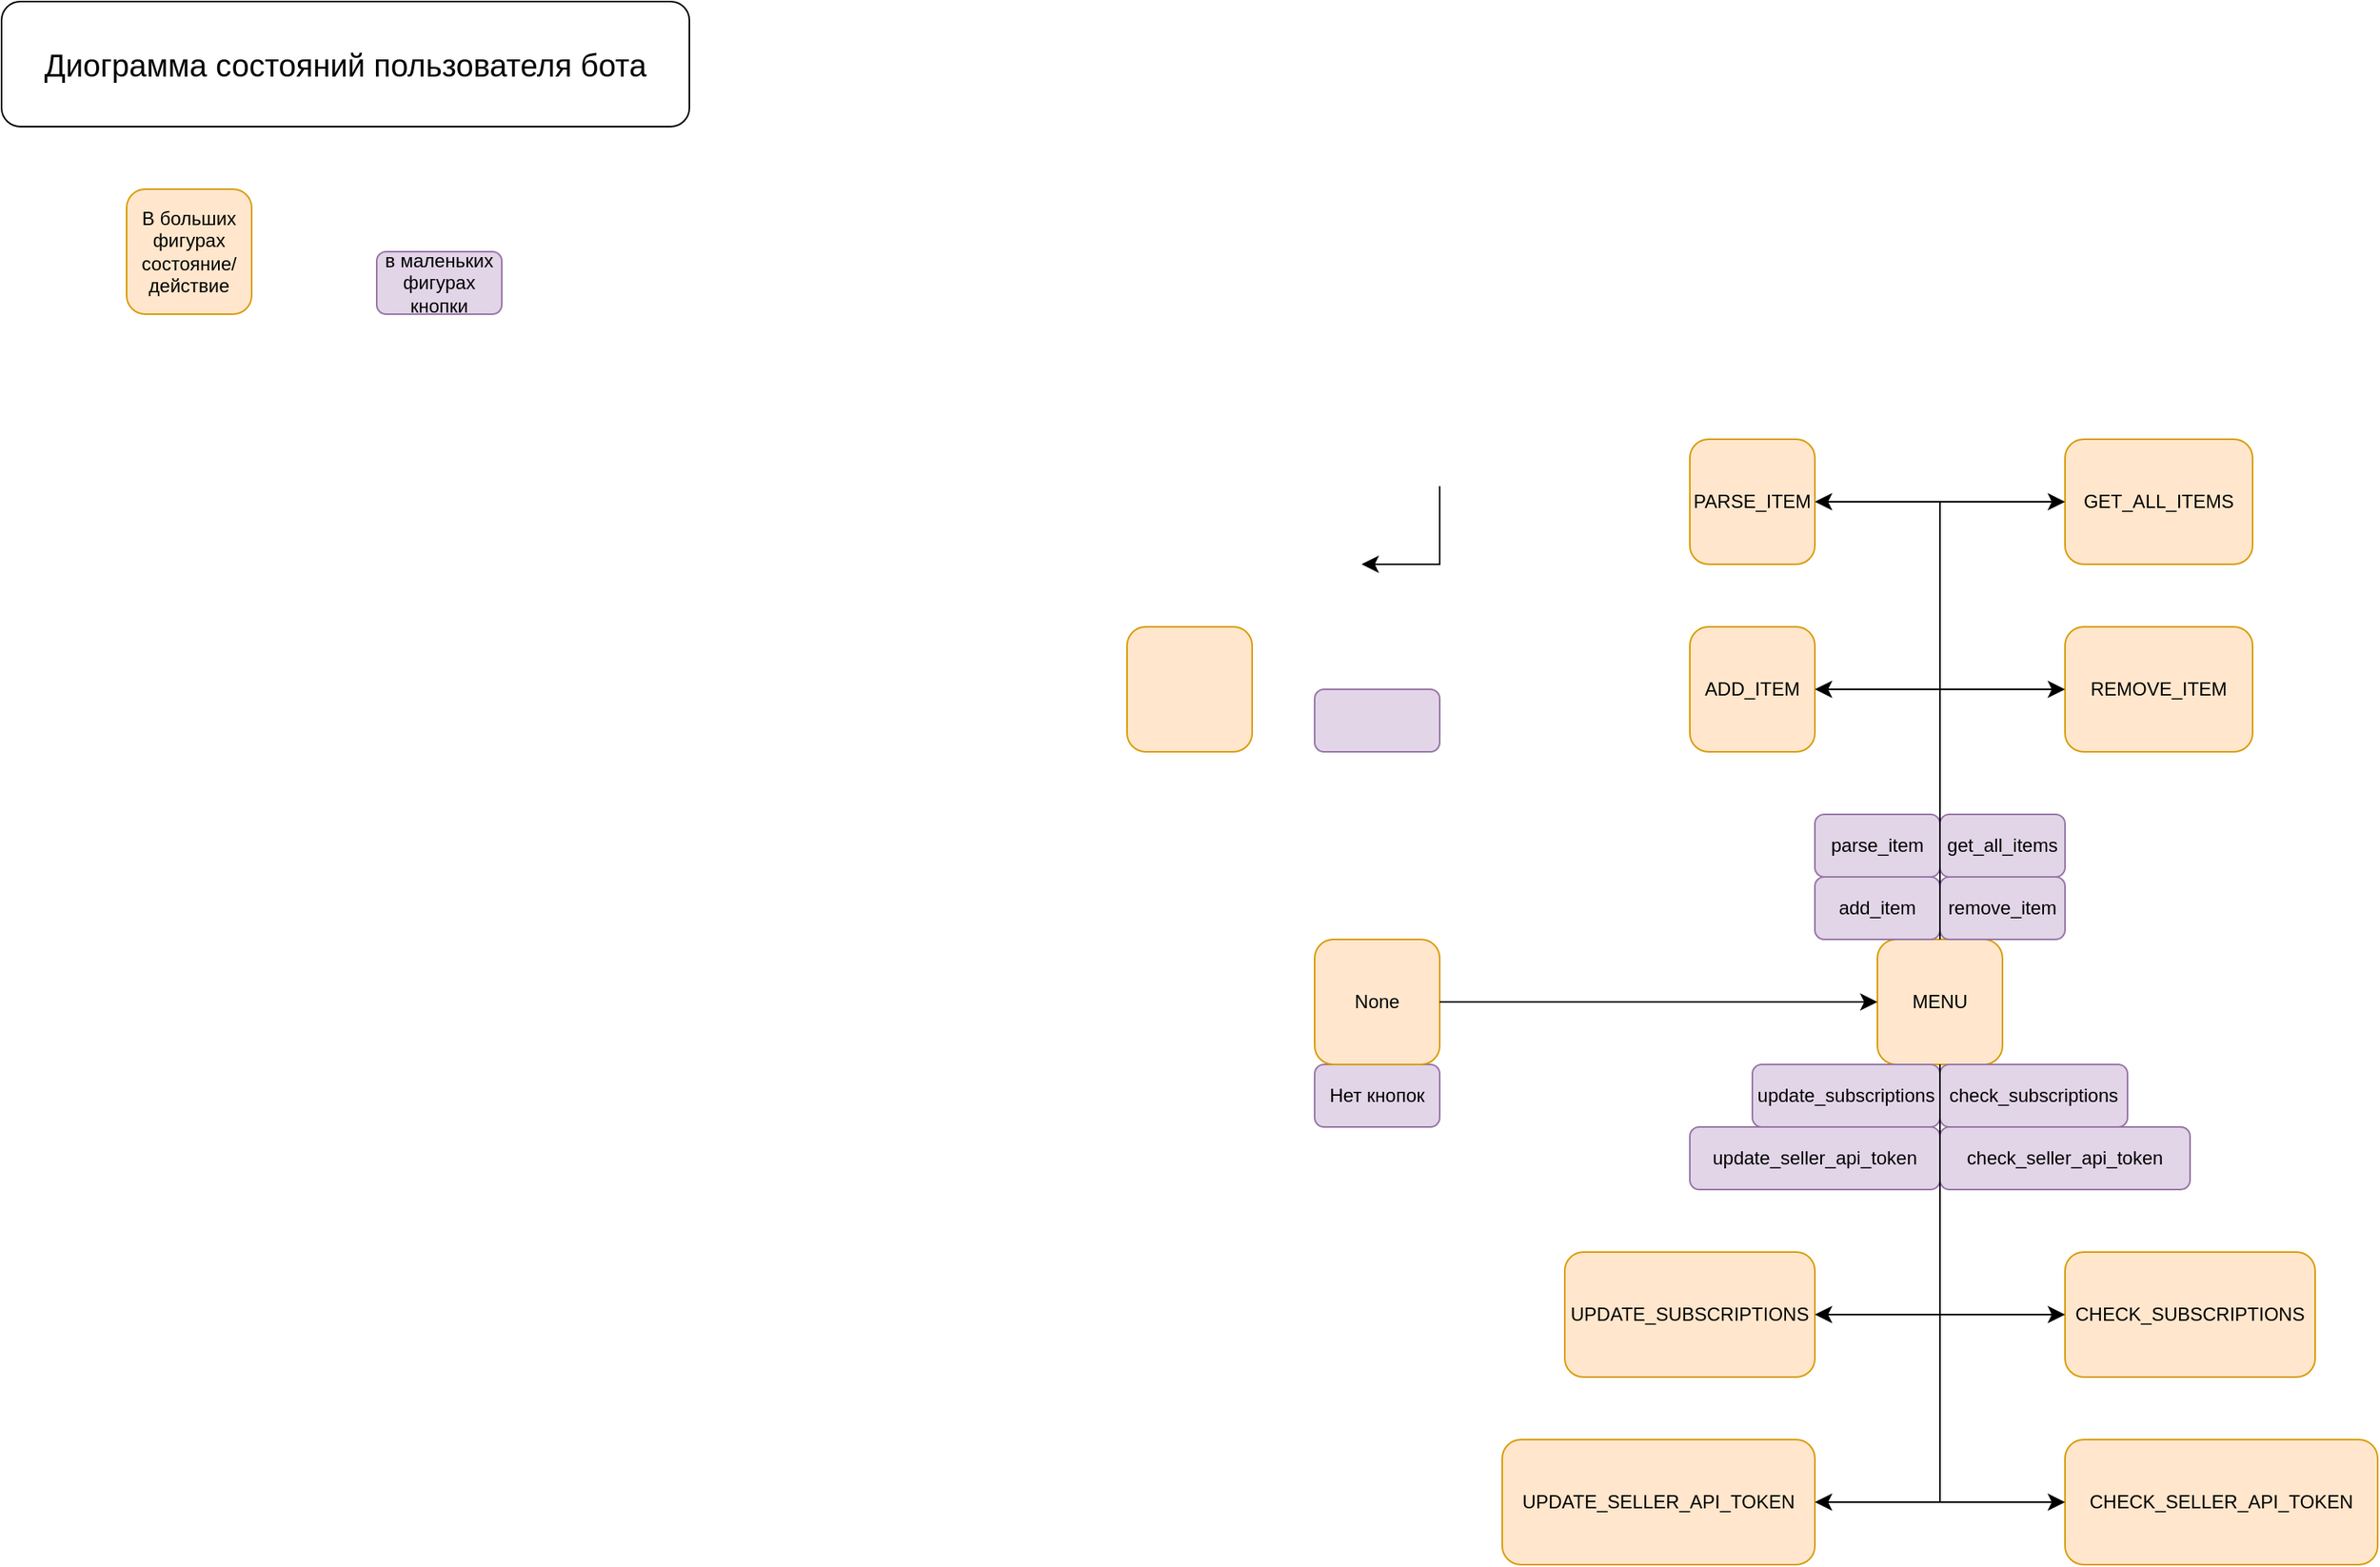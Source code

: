<mxfile version="23.0.2" type="device">
  <diagram name="Страница — 1" id="DFWGktqJgHIYRi53ePkB">
    <mxGraphModel dx="1034" dy="844" grid="1" gridSize="10" guides="1" tooltips="1" connect="1" arrows="1" fold="1" page="0" pageScale="1" pageWidth="1169" pageHeight="827" background="none" math="0" shadow="0">
      <root>
        <mxCell id="0" />
        <mxCell id="1" parent="0" />
        <mxCell id="7-lvfncZTAuzGyOIpEJx-5" value="&lt;font style=&quot;font-size: 20px;&quot;&gt;Диограмма&amp;nbsp;состояний пользователя бота&lt;/font&gt;" style="rounded=1;whiteSpace=wrap;html=1;" parent="1" vertex="1">
          <mxGeometry x="400" width="440" height="80" as="geometry" />
        </mxCell>
        <mxCell id="7-lvfncZTAuzGyOIpEJx-15" value="в маленьких фигурах кнопки" style="rounded=1;whiteSpace=wrap;html=1;fillColor=#e1d5e7;strokeColor=#9673a6;" parent="1" vertex="1">
          <mxGeometry x="640" y="160" width="80" height="40" as="geometry" />
        </mxCell>
        <mxCell id="7-lvfncZTAuzGyOIpEJx-31" value="MENU" style="rounded=1;whiteSpace=wrap;html=1;movable=1;resizable=1;rotatable=1;deletable=1;editable=1;locked=0;connectable=1;fillColor=#ffe6cc;strokeColor=#d79b00;" parent="1" vertex="1">
          <mxGeometry x="1600" y="600" width="80" height="80" as="geometry" />
        </mxCell>
        <mxCell id="7-lvfncZTAuzGyOIpEJx-35" value="parse_item" style="rounded=1;whiteSpace=wrap;html=1;fillColor=#e1d5e7;strokeColor=#9673a6;" parent="1" vertex="1">
          <mxGeometry x="1560" y="520" width="80" height="40" as="geometry" />
        </mxCell>
        <mxCell id="7-lvfncZTAuzGyOIpEJx-42" value="В больших фигурах состояние/действие" style="rounded=1;whiteSpace=wrap;html=1;movable=1;resizable=1;rotatable=1;deletable=1;editable=1;locked=0;connectable=1;fillColor=#ffe6cc;strokeColor=#d79b00;" parent="1" vertex="1">
          <mxGeometry x="480" y="120" width="80" height="80" as="geometry" />
        </mxCell>
        <mxCell id="-GmY6Ik8zZqOJJ65Zvdc-5" value="ADD_ITEM" style="rounded=1;whiteSpace=wrap;html=1;movable=1;resizable=1;rotatable=1;deletable=1;editable=1;locked=0;connectable=1;fillColor=#ffe6cc;strokeColor=#d79b00;" parent="1" vertex="1">
          <mxGeometry x="1480" y="400" width="80" height="80" as="geometry" />
        </mxCell>
        <mxCell id="-GmY6Ik8zZqOJJ65Zvdc-7" value="REMOVE_ITEM" style="rounded=1;whiteSpace=wrap;html=1;movable=1;resizable=1;rotatable=1;deletable=1;editable=1;locked=0;connectable=1;fillColor=#ffe6cc;strokeColor=#d79b00;" parent="1" vertex="1">
          <mxGeometry x="1720" y="400" width="120" height="80" as="geometry" />
        </mxCell>
        <mxCell id="-GmY6Ik8zZqOJJ65Zvdc-9" value="GET_ALL_ITEMS" style="rounded=1;whiteSpace=wrap;html=1;movable=1;resizable=1;rotatable=1;deletable=1;editable=1;locked=0;connectable=1;fillColor=#ffe6cc;strokeColor=#d79b00;" parent="1" vertex="1">
          <mxGeometry x="1720" y="280" width="120" height="80" as="geometry" />
        </mxCell>
        <mxCell id="-GmY6Ik8zZqOJJ65Zvdc-11" value="add_item" style="rounded=1;whiteSpace=wrap;html=1;fillColor=#e1d5e7;strokeColor=#9673a6;" parent="1" vertex="1">
          <mxGeometry x="1560" y="560" width="80" height="40" as="geometry" />
        </mxCell>
        <mxCell id="-GmY6Ik8zZqOJJ65Zvdc-12" value="remove_item" style="rounded=1;whiteSpace=wrap;html=1;fillColor=#e1d5e7;strokeColor=#9673a6;" parent="1" vertex="1">
          <mxGeometry x="1640" y="560" width="80" height="40" as="geometry" />
        </mxCell>
        <mxCell id="-GmY6Ik8zZqOJJ65Zvdc-13" value="get_all_items" style="rounded=1;whiteSpace=wrap;html=1;fillColor=#e1d5e7;strokeColor=#9673a6;" parent="1" vertex="1">
          <mxGeometry x="1640" y="520" width="80" height="40" as="geometry" />
        </mxCell>
        <mxCell id="-GmY6Ik8zZqOJJ65Zvdc-20" value="" style="rounded=1;whiteSpace=wrap;html=1;fillColor=#e1d5e7;strokeColor=#9673a6;" parent="1" vertex="1">
          <mxGeometry x="1240" y="440" width="80" height="40" as="geometry" />
        </mxCell>
        <mxCell id="-GmY6Ik8zZqOJJ65Zvdc-21" value="" style="rounded=1;whiteSpace=wrap;html=1;movable=1;resizable=1;rotatable=1;deletable=1;editable=1;locked=0;connectable=1;fillColor=#ffe6cc;strokeColor=#d79b00;" parent="1" vertex="1">
          <mxGeometry x="1120" y="400" width="80" height="80" as="geometry" />
        </mxCell>
        <mxCell id="7-lvfncZTAuzGyOIpEJx-19" value="Нет кнопок" style="rounded=1;whiteSpace=wrap;html=1;movable=1;resizable=1;rotatable=1;deletable=1;editable=1;locked=0;connectable=1;fillColor=#e1d5e7;strokeColor=#9673a6;" parent="1" vertex="1">
          <mxGeometry x="1240" y="680" width="80" height="40" as="geometry" />
        </mxCell>
        <mxCell id="7-lvfncZTAuzGyOIpEJx-28" value="None" style="rounded=1;whiteSpace=wrap;html=1;movable=1;resizable=1;rotatable=1;deletable=1;editable=1;locked=0;connectable=1;fillColor=#ffe6cc;strokeColor=#d79b00;" parent="1" vertex="1">
          <mxGeometry x="1240" y="600" width="80" height="80" as="geometry" />
        </mxCell>
        <mxCell id="-GmY6Ik8zZqOJJ65Zvdc-23" value="UPDATE_SUBSCRIPTIONS" style="rounded=1;whiteSpace=wrap;html=1;movable=1;resizable=1;rotatable=1;deletable=1;editable=1;locked=0;connectable=1;fillColor=#ffe6cc;strokeColor=#d79b00;" parent="1" vertex="1">
          <mxGeometry x="1400" y="800" width="160" height="80" as="geometry" />
        </mxCell>
        <mxCell id="-GmY6Ik8zZqOJJ65Zvdc-25" value="UPDATE_SELLER_API_TOKEN" style="rounded=1;whiteSpace=wrap;html=1;movable=1;resizable=1;rotatable=1;deletable=1;editable=1;locked=0;connectable=1;fillColor=#ffe6cc;strokeColor=#d79b00;" parent="1" vertex="1">
          <mxGeometry x="1360" y="920" width="200" height="80" as="geometry" />
        </mxCell>
        <mxCell id="-GmY6Ik8zZqOJJ65Zvdc-35" value="" style="edgeStyle=elbowEdgeStyle;elbow=vertical;endArrow=classic;html=1;curved=0;rounded=0;endSize=8;startSize=8;exitX=1;exitY=0.5;exitDx=0;exitDy=0;entryX=0;entryY=0.5;entryDx=0;entryDy=0;" parent="1" source="7-lvfncZTAuzGyOIpEJx-28" target="7-lvfncZTAuzGyOIpEJx-31" edge="1">
          <mxGeometry width="50" height="50" relative="1" as="geometry">
            <mxPoint x="1640" y="580" as="sourcePoint" />
            <mxPoint x="1690" y="530" as="targetPoint" />
          </mxGeometry>
        </mxCell>
        <mxCell id="-GmY6Ik8zZqOJJ65Zvdc-44" value="CHECK_SUBSCRIPTIONS" style="rounded=1;whiteSpace=wrap;html=1;movable=1;resizable=1;rotatable=1;deletable=1;editable=1;locked=0;connectable=1;fillColor=#ffe6cc;strokeColor=#d79b00;" parent="1" vertex="1">
          <mxGeometry x="1720" y="800" width="160" height="80" as="geometry" />
        </mxCell>
        <mxCell id="-GmY6Ik8zZqOJJ65Zvdc-45" value="CHECK_SELLER_API_TOKEN" style="rounded=1;whiteSpace=wrap;html=1;movable=1;resizable=1;rotatable=1;deletable=1;editable=1;locked=0;connectable=1;fillColor=#ffe6cc;strokeColor=#d79b00;" parent="1" vertex="1">
          <mxGeometry x="1720" y="920" width="200" height="80" as="geometry" />
        </mxCell>
        <mxCell id="-GmY6Ik8zZqOJJ65Zvdc-48" value="update_subscriptions" style="rounded=1;whiteSpace=wrap;html=1;fillColor=#e1d5e7;strokeColor=#9673a6;" parent="1" vertex="1">
          <mxGeometry x="1520" y="680" width="120" height="40" as="geometry" />
        </mxCell>
        <mxCell id="-GmY6Ik8zZqOJJ65Zvdc-49" value="update_seller_api_token" style="rounded=1;whiteSpace=wrap;html=1;fillColor=#e1d5e7;strokeColor=#9673a6;" parent="1" vertex="1">
          <mxGeometry x="1480" y="720" width="160" height="40" as="geometry" />
        </mxCell>
        <mxCell id="-GmY6Ik8zZqOJJ65Zvdc-50" value="check_subscriptions" style="rounded=1;whiteSpace=wrap;html=1;fillColor=#e1d5e7;strokeColor=#9673a6;" parent="1" vertex="1">
          <mxGeometry x="1640" y="680" width="120" height="40" as="geometry" />
        </mxCell>
        <mxCell id="-GmY6Ik8zZqOJJ65Zvdc-51" value="check_seller_api_token" style="rounded=1;whiteSpace=wrap;html=1;fillColor=#e1d5e7;strokeColor=#9673a6;" parent="1" vertex="1">
          <mxGeometry x="1640" y="720" width="160" height="40" as="geometry" />
        </mxCell>
        <mxCell id="7-lvfncZTAuzGyOIpEJx-43" value="PARSE_ITEM" style="rounded=1;whiteSpace=wrap;html=1;movable=1;resizable=1;rotatable=1;deletable=1;editable=1;locked=0;connectable=1;fillColor=#ffe6cc;strokeColor=#d79b00;" parent="1" vertex="1">
          <mxGeometry x="1480" y="280" width="80" height="80" as="geometry" />
        </mxCell>
        <mxCell id="-GmY6Ik8zZqOJJ65Zvdc-61" value="" style="edgeStyle=segmentEdgeStyle;endArrow=none;html=1;curved=0;rounded=0;endSize=8;startSize=8;startArrow=classic;startFill=1;endFill=0;" parent="1" edge="1">
          <mxGeometry width="50" height="50" relative="1" as="geometry">
            <mxPoint x="1270" y="360" as="sourcePoint" />
            <mxPoint x="1320" y="310" as="targetPoint" />
          </mxGeometry>
        </mxCell>
        <mxCell id="-GmY6Ik8zZqOJJ65Zvdc-72" value="" style="edgeStyle=segmentEdgeStyle;endArrow=none;html=1;curved=0;rounded=0;endSize=8;startSize=8;startArrow=classic;startFill=1;endFill=0;" parent="1" source="7-lvfncZTAuzGyOIpEJx-43" target="7-lvfncZTAuzGyOIpEJx-31" edge="1">
          <mxGeometry width="50" height="50" relative="1" as="geometry">
            <mxPoint x="1360" y="450" as="sourcePoint" />
            <mxPoint x="1410" y="400" as="targetPoint" />
          </mxGeometry>
        </mxCell>
        <mxCell id="-GmY6Ik8zZqOJJ65Zvdc-73" value="" style="edgeStyle=segmentEdgeStyle;endArrow=none;html=1;curved=0;rounded=0;endSize=8;startSize=8;startArrow=classic;startFill=1;endFill=0;" parent="1" source="-GmY6Ik8zZqOJJ65Zvdc-5" target="7-lvfncZTAuzGyOIpEJx-31" edge="1">
          <mxGeometry width="50" height="50" relative="1" as="geometry">
            <mxPoint x="1370" y="460" as="sourcePoint" />
            <mxPoint x="1420" y="410" as="targetPoint" />
          </mxGeometry>
        </mxCell>
        <mxCell id="-GmY6Ik8zZqOJJ65Zvdc-74" value="" style="edgeStyle=segmentEdgeStyle;endArrow=none;html=1;curved=0;rounded=0;endSize=8;startSize=8;startArrow=classic;startFill=1;endFill=0;" parent="1" source="-GmY6Ik8zZqOJJ65Zvdc-9" target="7-lvfncZTAuzGyOIpEJx-31" edge="1">
          <mxGeometry width="50" height="50" relative="1" as="geometry">
            <mxPoint x="1380" y="470" as="sourcePoint" />
            <mxPoint x="1430" y="420" as="targetPoint" />
          </mxGeometry>
        </mxCell>
        <mxCell id="-GmY6Ik8zZqOJJ65Zvdc-75" value="" style="edgeStyle=segmentEdgeStyle;endArrow=none;html=1;curved=0;rounded=0;endSize=8;startSize=8;startArrow=classic;startFill=1;endFill=0;" parent="1" source="-GmY6Ik8zZqOJJ65Zvdc-7" target="7-lvfncZTAuzGyOIpEJx-31" edge="1">
          <mxGeometry width="50" height="50" relative="1" as="geometry">
            <mxPoint x="1390" y="480" as="sourcePoint" />
            <mxPoint x="1440" y="430" as="targetPoint" />
          </mxGeometry>
        </mxCell>
        <mxCell id="-GmY6Ik8zZqOJJ65Zvdc-76" value="" style="edgeStyle=segmentEdgeStyle;endArrow=none;html=1;curved=0;rounded=0;endSize=8;startSize=8;startArrow=classic;startFill=1;endFill=0;" parent="1" source="-GmY6Ik8zZqOJJ65Zvdc-23" target="7-lvfncZTAuzGyOIpEJx-31" edge="1">
          <mxGeometry width="50" height="50" relative="1" as="geometry">
            <mxPoint x="1400" y="490" as="sourcePoint" />
            <mxPoint x="1450" y="440" as="targetPoint" />
          </mxGeometry>
        </mxCell>
        <mxCell id="-GmY6Ik8zZqOJJ65Zvdc-77" value="" style="edgeStyle=segmentEdgeStyle;endArrow=none;html=1;curved=0;rounded=0;endSize=8;startSize=8;startArrow=classic;startFill=1;endFill=0;" parent="1" source="-GmY6Ik8zZqOJJ65Zvdc-44" target="7-lvfncZTAuzGyOIpEJx-31" edge="1">
          <mxGeometry width="50" height="50" relative="1" as="geometry">
            <mxPoint x="1410" y="500" as="sourcePoint" />
            <mxPoint x="1460" y="450" as="targetPoint" />
          </mxGeometry>
        </mxCell>
        <mxCell id="-GmY6Ik8zZqOJJ65Zvdc-78" value="" style="edgeStyle=segmentEdgeStyle;endArrow=none;html=1;curved=0;rounded=0;endSize=8;startSize=8;startArrow=classic;startFill=1;endFill=0;" parent="1" source="-GmY6Ik8zZqOJJ65Zvdc-25" target="7-lvfncZTAuzGyOIpEJx-31" edge="1">
          <mxGeometry width="50" height="50" relative="1" as="geometry">
            <mxPoint x="1420" y="510" as="sourcePoint" />
            <mxPoint x="1470" y="460" as="targetPoint" />
          </mxGeometry>
        </mxCell>
        <mxCell id="-GmY6Ik8zZqOJJ65Zvdc-79" value="" style="edgeStyle=segmentEdgeStyle;endArrow=none;html=1;curved=0;rounded=0;endSize=8;startSize=8;startArrow=classic;startFill=1;endFill=0;" parent="1" source="-GmY6Ik8zZqOJJ65Zvdc-45" target="7-lvfncZTAuzGyOIpEJx-31" edge="1">
          <mxGeometry width="50" height="50" relative="1" as="geometry">
            <mxPoint x="2050" y="720" as="sourcePoint" />
            <mxPoint x="1480" y="470" as="targetPoint" />
          </mxGeometry>
        </mxCell>
      </root>
    </mxGraphModel>
  </diagram>
</mxfile>
